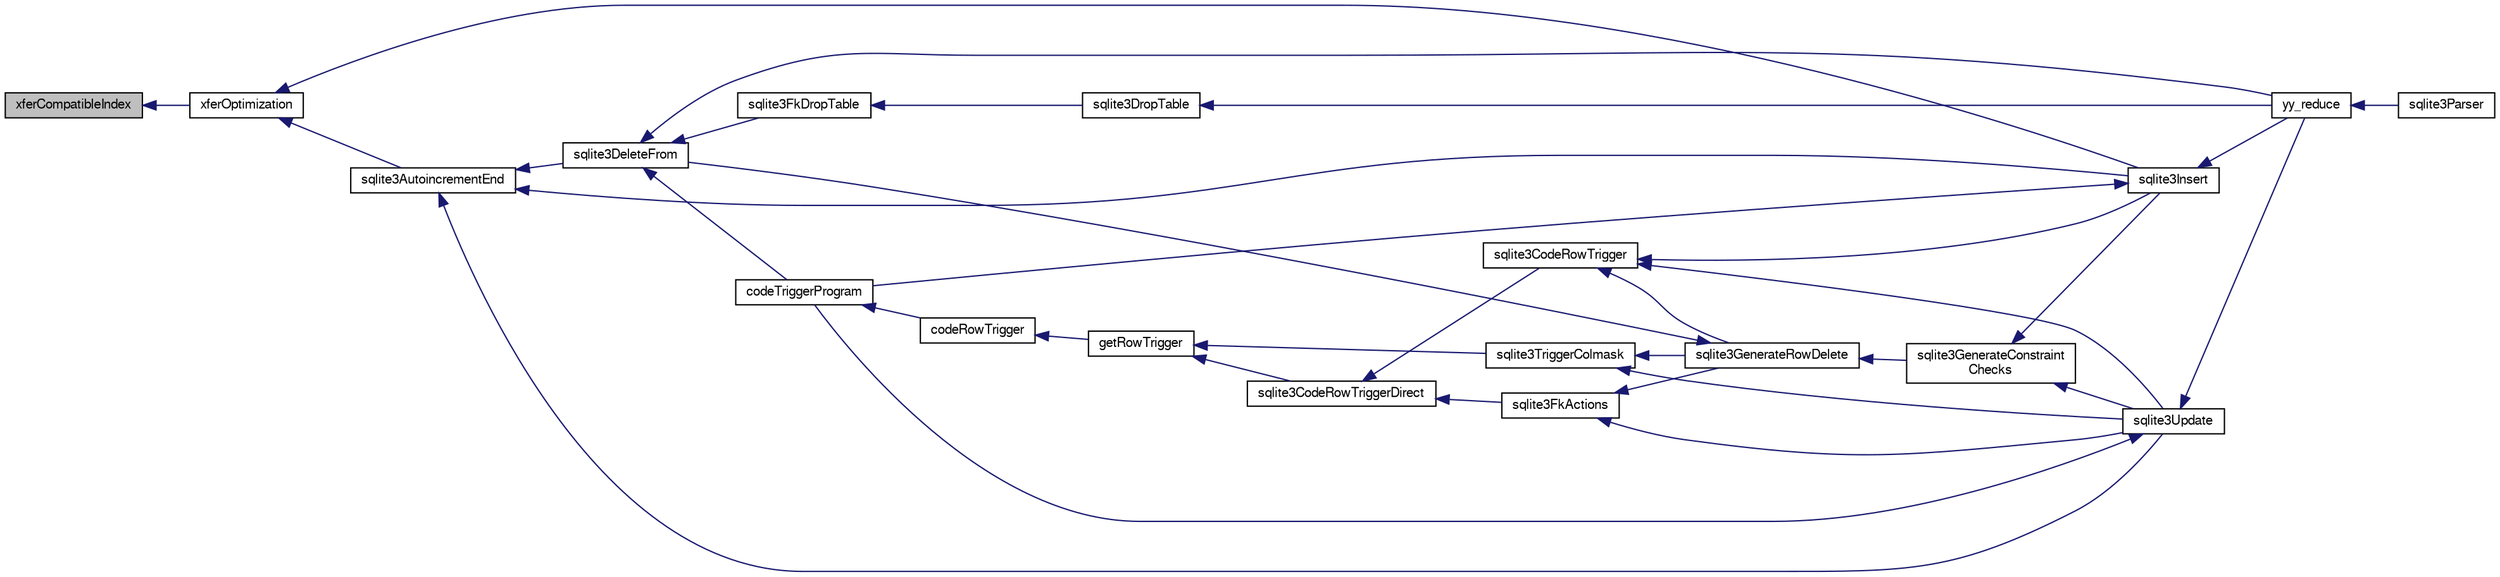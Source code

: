 digraph "xferCompatibleIndex"
{
  edge [fontname="FreeSans",fontsize="10",labelfontname="FreeSans",labelfontsize="10"];
  node [fontname="FreeSans",fontsize="10",shape=record];
  rankdir="LR";
  Node925848 [label="xferCompatibleIndex",height=0.2,width=0.4,color="black", fillcolor="grey75", style="filled", fontcolor="black"];
  Node925848 -> Node925849 [dir="back",color="midnightblue",fontsize="10",style="solid",fontname="FreeSans"];
  Node925849 [label="xferOptimization",height=0.2,width=0.4,color="black", fillcolor="white", style="filled",URL="$sqlite3_8c.html#ae85c90f7d064fe83f4ed930e708855d2"];
  Node925849 -> Node925850 [dir="back",color="midnightblue",fontsize="10",style="solid",fontname="FreeSans"];
  Node925850 [label="sqlite3AutoincrementEnd",height=0.2,width=0.4,color="black", fillcolor="white", style="filled",URL="$sqlite3_8c.html#ad8f51f6ea684367030cd9c09234374e7"];
  Node925850 -> Node925851 [dir="back",color="midnightblue",fontsize="10",style="solid",fontname="FreeSans"];
  Node925851 [label="sqlite3DeleteFrom",height=0.2,width=0.4,color="black", fillcolor="white", style="filled",URL="$sqlite3_8c.html#ab9b4b45349188b49eabb23f94608a091"];
  Node925851 -> Node925852 [dir="back",color="midnightblue",fontsize="10",style="solid",fontname="FreeSans"];
  Node925852 [label="sqlite3FkDropTable",height=0.2,width=0.4,color="black", fillcolor="white", style="filled",URL="$sqlite3_8c.html#a1218c6fc74e89152ceaa4760e82f5ef9"];
  Node925852 -> Node925853 [dir="back",color="midnightblue",fontsize="10",style="solid",fontname="FreeSans"];
  Node925853 [label="sqlite3DropTable",height=0.2,width=0.4,color="black", fillcolor="white", style="filled",URL="$sqlite3_8c.html#a5534f77364b5568783c0e50db3c9defb"];
  Node925853 -> Node925854 [dir="back",color="midnightblue",fontsize="10",style="solid",fontname="FreeSans"];
  Node925854 [label="yy_reduce",height=0.2,width=0.4,color="black", fillcolor="white", style="filled",URL="$sqlite3_8c.html#a7c419a9b25711c666a9a2449ef377f14"];
  Node925854 -> Node925855 [dir="back",color="midnightblue",fontsize="10",style="solid",fontname="FreeSans"];
  Node925855 [label="sqlite3Parser",height=0.2,width=0.4,color="black", fillcolor="white", style="filled",URL="$sqlite3_8c.html#a0327d71a5fabe0b6a343d78a2602e72a"];
  Node925851 -> Node925856 [dir="back",color="midnightblue",fontsize="10",style="solid",fontname="FreeSans"];
  Node925856 [label="codeTriggerProgram",height=0.2,width=0.4,color="black", fillcolor="white", style="filled",URL="$sqlite3_8c.html#a120801f59d9281d201d2ff4b2606836e"];
  Node925856 -> Node925857 [dir="back",color="midnightblue",fontsize="10",style="solid",fontname="FreeSans"];
  Node925857 [label="codeRowTrigger",height=0.2,width=0.4,color="black", fillcolor="white", style="filled",URL="$sqlite3_8c.html#a463cea5aaaf388b560b206570a0022fc"];
  Node925857 -> Node925858 [dir="back",color="midnightblue",fontsize="10",style="solid",fontname="FreeSans"];
  Node925858 [label="getRowTrigger",height=0.2,width=0.4,color="black", fillcolor="white", style="filled",URL="$sqlite3_8c.html#a69626ef20b540d1a2b19cf56f3f45689"];
  Node925858 -> Node925859 [dir="back",color="midnightblue",fontsize="10",style="solid",fontname="FreeSans"];
  Node925859 [label="sqlite3CodeRowTriggerDirect",height=0.2,width=0.4,color="black", fillcolor="white", style="filled",URL="$sqlite3_8c.html#ad92829f9001bcf89a0299dad5a48acd4"];
  Node925859 -> Node925860 [dir="back",color="midnightblue",fontsize="10",style="solid",fontname="FreeSans"];
  Node925860 [label="sqlite3FkActions",height=0.2,width=0.4,color="black", fillcolor="white", style="filled",URL="$sqlite3_8c.html#a39159bd1623724946c22355ba7f3ef90"];
  Node925860 -> Node925861 [dir="back",color="midnightblue",fontsize="10",style="solid",fontname="FreeSans"];
  Node925861 [label="sqlite3GenerateRowDelete",height=0.2,width=0.4,color="black", fillcolor="white", style="filled",URL="$sqlite3_8c.html#a2c76cbf3027fc18fdbb8cb4cd96b77d9"];
  Node925861 -> Node925851 [dir="back",color="midnightblue",fontsize="10",style="solid",fontname="FreeSans"];
  Node925861 -> Node925862 [dir="back",color="midnightblue",fontsize="10",style="solid",fontname="FreeSans"];
  Node925862 [label="sqlite3GenerateConstraint\lChecks",height=0.2,width=0.4,color="black", fillcolor="white", style="filled",URL="$sqlite3_8c.html#aef639c1e6a0c0a67ca6e7690ad931bd2"];
  Node925862 -> Node925863 [dir="back",color="midnightblue",fontsize="10",style="solid",fontname="FreeSans"];
  Node925863 [label="sqlite3Insert",height=0.2,width=0.4,color="black", fillcolor="white", style="filled",URL="$sqlite3_8c.html#a5b17c9c2000bae6bdff8e6be48d7dc2b"];
  Node925863 -> Node925856 [dir="back",color="midnightblue",fontsize="10",style="solid",fontname="FreeSans"];
  Node925863 -> Node925854 [dir="back",color="midnightblue",fontsize="10",style="solid",fontname="FreeSans"];
  Node925862 -> Node925864 [dir="back",color="midnightblue",fontsize="10",style="solid",fontname="FreeSans"];
  Node925864 [label="sqlite3Update",height=0.2,width=0.4,color="black", fillcolor="white", style="filled",URL="$sqlite3_8c.html#ac5aa67c46e8cc8174566fabe6809fafa"];
  Node925864 -> Node925856 [dir="back",color="midnightblue",fontsize="10",style="solid",fontname="FreeSans"];
  Node925864 -> Node925854 [dir="back",color="midnightblue",fontsize="10",style="solid",fontname="FreeSans"];
  Node925860 -> Node925864 [dir="back",color="midnightblue",fontsize="10",style="solid",fontname="FreeSans"];
  Node925859 -> Node925865 [dir="back",color="midnightblue",fontsize="10",style="solid",fontname="FreeSans"];
  Node925865 [label="sqlite3CodeRowTrigger",height=0.2,width=0.4,color="black", fillcolor="white", style="filled",URL="$sqlite3_8c.html#a37f21393c74de4d01b16761ee9abacd9"];
  Node925865 -> Node925861 [dir="back",color="midnightblue",fontsize="10",style="solid",fontname="FreeSans"];
  Node925865 -> Node925863 [dir="back",color="midnightblue",fontsize="10",style="solid",fontname="FreeSans"];
  Node925865 -> Node925864 [dir="back",color="midnightblue",fontsize="10",style="solid",fontname="FreeSans"];
  Node925858 -> Node925866 [dir="back",color="midnightblue",fontsize="10",style="solid",fontname="FreeSans"];
  Node925866 [label="sqlite3TriggerColmask",height=0.2,width=0.4,color="black", fillcolor="white", style="filled",URL="$sqlite3_8c.html#acace8e99e37ae5e84ea03c65e820c540"];
  Node925866 -> Node925861 [dir="back",color="midnightblue",fontsize="10",style="solid",fontname="FreeSans"];
  Node925866 -> Node925864 [dir="back",color="midnightblue",fontsize="10",style="solid",fontname="FreeSans"];
  Node925851 -> Node925854 [dir="back",color="midnightblue",fontsize="10",style="solid",fontname="FreeSans"];
  Node925850 -> Node925863 [dir="back",color="midnightblue",fontsize="10",style="solid",fontname="FreeSans"];
  Node925850 -> Node925864 [dir="back",color="midnightblue",fontsize="10",style="solid",fontname="FreeSans"];
  Node925849 -> Node925863 [dir="back",color="midnightblue",fontsize="10",style="solid",fontname="FreeSans"];
}
